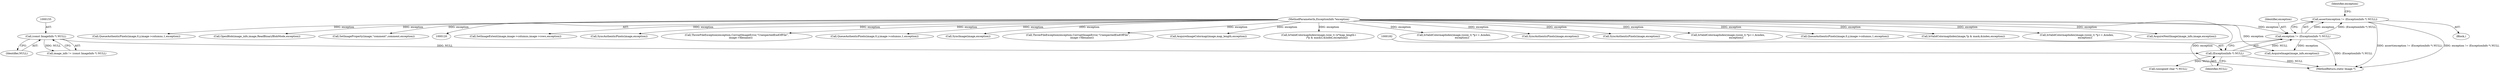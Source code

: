 digraph "0_ImageMagick_2ad6d33493750a28a5a655d319a8e0b16c392de1@API" {
"1000178" [label="(Call,assert(exception != (ExceptionInfo *) NULL))"];
"1000179" [label="(Call,exception != (ExceptionInfo *) NULL)"];
"1000122" [label="(MethodParameterIn,ExceptionInfo *exception)"];
"1000181" [label="(Call,(ExceptionInfo *) NULL)"];
"1000154" [label="(Call,(const ImageInfo *) NULL)"];
"1000154" [label="(Call,(const ImageInfo *) NULL)"];
"1000579" [label="(Call,SetImageExtent(image,image->columns,image->rows,exception))"];
"1001580" [label="(Call,SyncAuthenticPixels(image,exception))"];
"1001836" [label="(Call,ThrowFileException(exception,CorruptImageError,\"UnexpectedEndOfFile\",\n          image->filename))"];
"1001538" [label="(Call,QueueAuthenticPixels(image,0,y,image->columns,1,exception))"];
"1001612" [label="(Call,SyncImage(image,exception))"];
"1000402" [label="(Call,ThrowFileException(exception,CorruptImageError,\"UnexpectedEndOfFile\",\n          image->filename))"];
"1000122" [label="(MethodParameterIn,ExceptionInfo *exception)"];
"1000179" [label="(Call,exception != (ExceptionInfo *) NULL)"];
"1001375" [label="(Call,AcquireImageColormap(image,map_length,exception))"];
"1001187" [label="(Call,IsValidColormapIndex(image,(size_t) (x*map_length+\n                    (*p & mask)),&index,exception))"];
"1000152" [label="(Call,image_info != (const ImageInfo *) NULL)"];
"1000192" [label="(Call,AcquireImage(image_info,exception))"];
"1000187" [label="(Identifier,exception)"];
"1001692" [label="(Call,IsValidColormapIndex(image,(ssize_t) *p++,&index,\n                    exception))"];
"1000178" [label="(Call,assert(exception != (ExceptionInfo *) NULL))"];
"1000181" [label="(Call,(ExceptionInfo *) NULL)"];
"1001944" [label="(MethodReturn,static Image *)"];
"1000180" [label="(Identifier,exception)"];
"1001766" [label="(Call,SyncAuthenticPixels(image,exception))"];
"1001334" [label="(Call,SyncAuthenticPixels(image,exception))"];
"1001665" [label="(Call,IsValidColormapIndex(image,(ssize_t) *p++,&index,\n                    exception))"];
"1000412" [label="(Call,(unsigned char *) NULL)"];
"1001264" [label="(Call,QueueAuthenticPixels(image,0,y,image->columns,1,exception))"];
"1001132" [label="(Call,IsValidColormapIndex(image,*p & mask,&index,exception))"];
"1001719" [label="(Call,IsValidColormapIndex(image,(ssize_t) *p++,&index,\n                    exception))"];
"1000156" [label="(Identifier,NULL)"];
"1001889" [label="(Call,AcquireNextImage(image_info,image,exception))"];
"1000123" [label="(Block,)"];
"1001633" [label="(Call,QueueAuthenticPixels(image,0,y,image->columns,1,exception))"];
"1000183" [label="(Identifier,NULL)"];
"1000197" [label="(Call,OpenBlob(image_info,image,ReadBinaryBlobMode,exception))"];
"1000531" [label="(Call,SetImageProperty(image,\"comment\",comment,exception))"];
"1000178" -> "1000123"  [label="AST: "];
"1000178" -> "1000179"  [label="CFG: "];
"1000179" -> "1000178"  [label="AST: "];
"1000187" -> "1000178"  [label="CFG: "];
"1000178" -> "1001944"  [label="DDG: assert(exception != (ExceptionInfo *) NULL)"];
"1000178" -> "1001944"  [label="DDG: exception != (ExceptionInfo *) NULL"];
"1000179" -> "1000178"  [label="DDG: exception"];
"1000179" -> "1000178"  [label="DDG: (ExceptionInfo *) NULL"];
"1000179" -> "1000181"  [label="CFG: "];
"1000180" -> "1000179"  [label="AST: "];
"1000181" -> "1000179"  [label="AST: "];
"1000179" -> "1001944"  [label="DDG: (ExceptionInfo *) NULL"];
"1000122" -> "1000179"  [label="DDG: exception"];
"1000181" -> "1000179"  [label="DDG: NULL"];
"1000179" -> "1000192"  [label="DDG: exception"];
"1000122" -> "1000120"  [label="AST: "];
"1000122" -> "1001944"  [label="DDG: exception"];
"1000122" -> "1000192"  [label="DDG: exception"];
"1000122" -> "1000197"  [label="DDG: exception"];
"1000122" -> "1000402"  [label="DDG: exception"];
"1000122" -> "1000531"  [label="DDG: exception"];
"1000122" -> "1000579"  [label="DDG: exception"];
"1000122" -> "1001132"  [label="DDG: exception"];
"1000122" -> "1001187"  [label="DDG: exception"];
"1000122" -> "1001264"  [label="DDG: exception"];
"1000122" -> "1001334"  [label="DDG: exception"];
"1000122" -> "1001375"  [label="DDG: exception"];
"1000122" -> "1001538"  [label="DDG: exception"];
"1000122" -> "1001580"  [label="DDG: exception"];
"1000122" -> "1001612"  [label="DDG: exception"];
"1000122" -> "1001633"  [label="DDG: exception"];
"1000122" -> "1001665"  [label="DDG: exception"];
"1000122" -> "1001692"  [label="DDG: exception"];
"1000122" -> "1001719"  [label="DDG: exception"];
"1000122" -> "1001766"  [label="DDG: exception"];
"1000122" -> "1001836"  [label="DDG: exception"];
"1000122" -> "1001889"  [label="DDG: exception"];
"1000181" -> "1000183"  [label="CFG: "];
"1000182" -> "1000181"  [label="AST: "];
"1000183" -> "1000181"  [label="AST: "];
"1000181" -> "1001944"  [label="DDG: NULL"];
"1000154" -> "1000181"  [label="DDG: NULL"];
"1000181" -> "1000412"  [label="DDG: NULL"];
"1000154" -> "1000152"  [label="AST: "];
"1000154" -> "1000156"  [label="CFG: "];
"1000155" -> "1000154"  [label="AST: "];
"1000156" -> "1000154"  [label="AST: "];
"1000152" -> "1000154"  [label="CFG: "];
"1000154" -> "1000152"  [label="DDG: NULL"];
}
